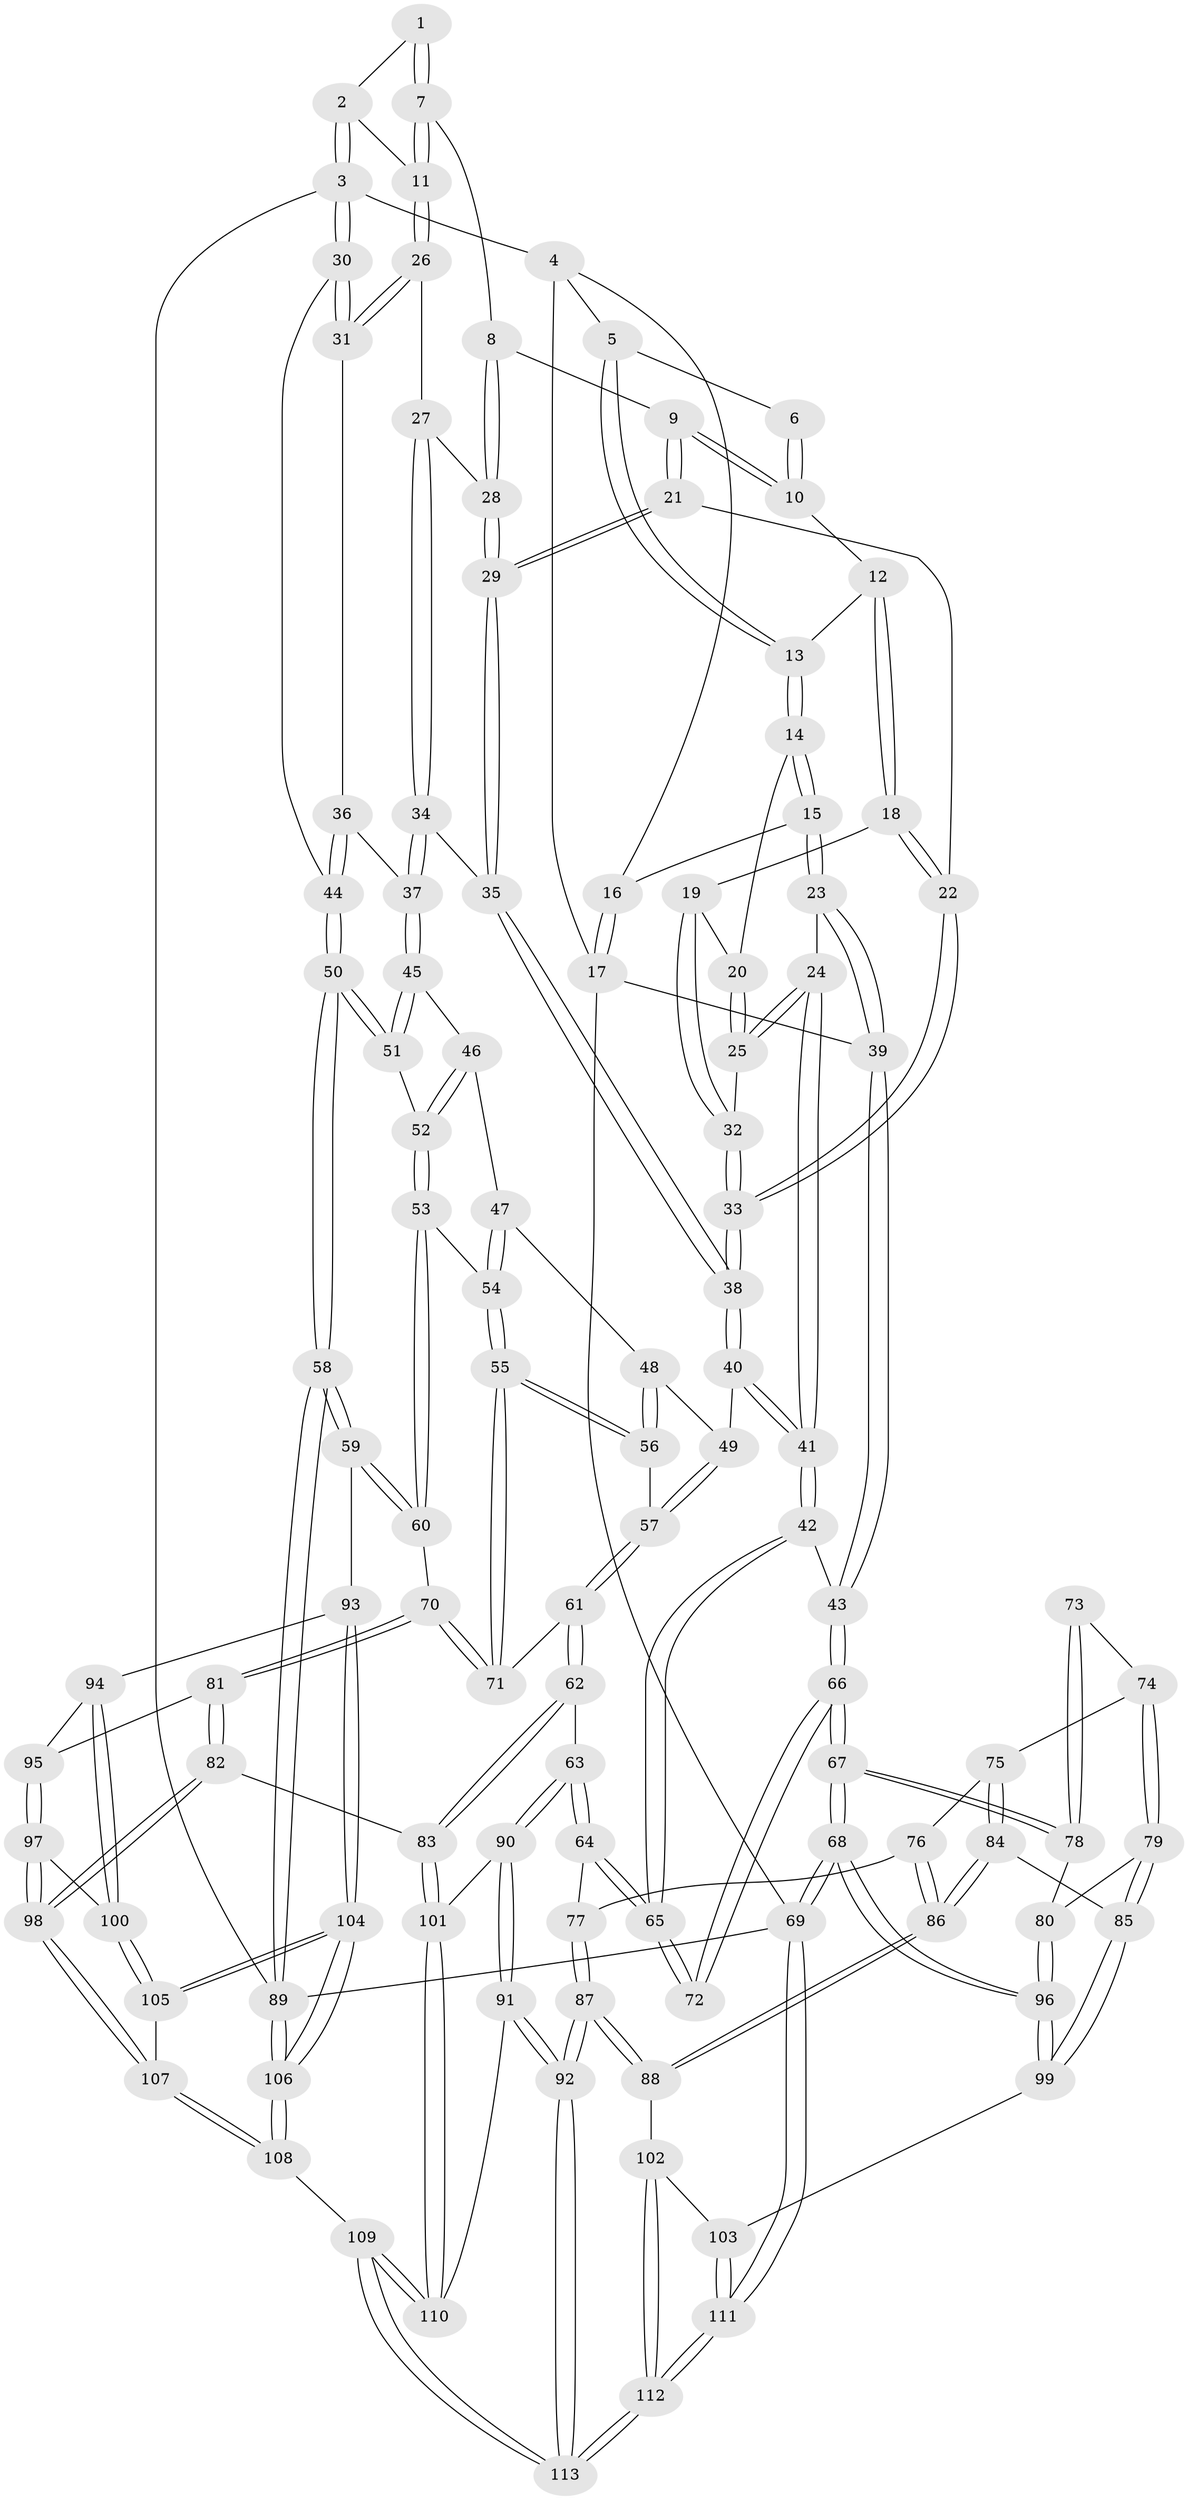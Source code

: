// coarse degree distribution, {5: 0.373134328358209, 8: 0.014925373134328358, 4: 0.3283582089552239, 6: 0.13432835820895522, 2: 0.04477611940298507, 3: 0.05970149253731343, 7: 0.04477611940298507}
// Generated by graph-tools (version 1.1) at 2025/21/03/04/25 18:21:16]
// undirected, 113 vertices, 279 edges
graph export_dot {
graph [start="1"]
  node [color=gray90,style=filled];
  1 [pos="+0.7891738230983619+0"];
  2 [pos="+0.9253919105410933+0"];
  3 [pos="+1+0"];
  4 [pos="+0.2541477665955526+0"];
  5 [pos="+0.38442928399117543+0"];
  6 [pos="+0.6739002756934074+0"];
  7 [pos="+0.7713262870897707+0"];
  8 [pos="+0.7342916009214475+0.08198783265363738"];
  9 [pos="+0.6440471052967376+0.11724412779345676"];
  10 [pos="+0.5952136096329919+0.05846187335829968"];
  11 [pos="+0.9025749903424234+0.12887783457423727"];
  12 [pos="+0.4879693249631767+0.054719733295319754"];
  13 [pos="+0.44520146863906274+0.017003407577098617"];
  14 [pos="+0.41615715737645864+0.08689127015683532"];
  15 [pos="+0.23452365701242275+0.1515186327105309"];
  16 [pos="+0.21206153190852273+0"];
  17 [pos="+0+0.3017967882419514"];
  18 [pos="+0.5363289071939792+0.1564807176096106"];
  19 [pos="+0.4740185036991115+0.17242965306451918"];
  20 [pos="+0.4141826247507614+0.10609610921553563"];
  21 [pos="+0.604927207676142+0.17041737129014928"];
  22 [pos="+0.5679502552009672+0.1819975295492327"];
  23 [pos="+0.2271619488329663+0.25449070489678544"];
  24 [pos="+0.27372979256729524+0.2828149904708713"];
  25 [pos="+0.37401394026221335+0.22377564980310877"];
  26 [pos="+0.9186673242898655+0.16169145276820057"];
  27 [pos="+0.8488143677860109+0.17136917423920192"];
  28 [pos="+0.7701842829638794+0.15138596855177858"];
  29 [pos="+0.7197683459286146+0.27910228496051576"];
  30 [pos="+1+0.09516538478191475"];
  31 [pos="+1+0.18939539716672266"];
  32 [pos="+0.4168083575251761+0.22332226183941387"];
  33 [pos="+0.5339775041600119+0.27364567934774314"];
  34 [pos="+0.8016283362734279+0.3809613790863923"];
  35 [pos="+0.7289593317029824+0.347063695266035"];
  36 [pos="+0.8489363045939656+0.38256954953477534"];
  37 [pos="+0.8136475819616162+0.38933744183402014"];
  38 [pos="+0.5560691372990324+0.39905365238921076"];
  39 [pos="+0+0.3304270048844703"];
  40 [pos="+0.49569365588366576+0.4723988978646166"];
  41 [pos="+0.38944946087331783+0.5038927883659984"];
  42 [pos="+0.3793950615518765+0.5204080175103504"];
  43 [pos="+0+0.40306425030610893"];
  44 [pos="+1+0.5346415726062482"];
  45 [pos="+0.8008128780419362+0.49845995077239985"];
  46 [pos="+0.7808756580222193+0.5290155036974927"];
  47 [pos="+0.7750419443689766+0.5374644891108793"];
  48 [pos="+0.7073115396831464+0.5616046947708342"];
  49 [pos="+0.5571077179997717+0.5198392724853118"];
  50 [pos="+1+0.5876733163949924"];
  51 [pos="+0.9336185861009977+0.5841349312683524"];
  52 [pos="+0.8865168620118085+0.6238333512996962"];
  53 [pos="+0.8551368125787833+0.6540059718217023"];
  54 [pos="+0.807501621980613+0.6461379119629342"];
  55 [pos="+0.7566516924411492+0.7114051577126073"];
  56 [pos="+0.6944516044154088+0.6432710329005311"];
  57 [pos="+0.6183457122982225+0.6717865058942915"];
  58 [pos="+1+0.6516135710202976"];
  59 [pos="+0.9590191486500192+0.755738895820324"];
  60 [pos="+0.9027973532994308+0.7248267129023249"];
  61 [pos="+0.607389386164186+0.712575767138549"];
  62 [pos="+0.5726691962288459+0.7539068679340856"];
  63 [pos="+0.4021273347867923+0.7092605888404616"];
  64 [pos="+0.3669104632877379+0.6530208150041172"];
  65 [pos="+0.353411273219235+0.5974316361721096"];
  66 [pos="+0+0.511231748495898"];
  67 [pos="+0+0.7218298990159301"];
  68 [pos="+0+1"];
  69 [pos="+0+1"];
  70 [pos="+0.7607406052193821+0.753580397690848"];
  71 [pos="+0.7545479457595055+0.7316382303190748"];
  72 [pos="+0.10652082818134782+0.6467648822806915"];
  73 [pos="+0.10674510543668887+0.6494527326015637"];
  74 [pos="+0.11222360287694824+0.6720635598425592"];
  75 [pos="+0.15949586777084143+0.772936132237727"];
  76 [pos="+0.22918006150758014+0.7714444079491526"];
  77 [pos="+0.3020795716093792+0.722189432428231"];
  78 [pos="+0.03629371397911689+0.791317105969923"];
  79 [pos="+0.08094132369598186+0.8169995585117295"];
  80 [pos="+0.05421403205378223+0.8132709525486665"];
  81 [pos="+0.7599341477029831+0.7633393513602403"];
  82 [pos="+0.656507705789516+0.8384000547411046"];
  83 [pos="+0.6162107642581444+0.8434893696902404"];
  84 [pos="+0.1570845994954772+0.7870357171681628"];
  85 [pos="+0.09488740568764545+0.828308133584899"];
  86 [pos="+0.20679214440043703+0.8884659395993831"];
  87 [pos="+0.23019752500868085+0.9108514556412509"];
  88 [pos="+0.20990560985802853+0.9035177428945906"];
  89 [pos="+1+1"];
  90 [pos="+0.40106883972169693+0.7538703714081277"];
  91 [pos="+0.3756316808031537+0.9150215519369541"];
  92 [pos="+0.3250520580845556+0.9720847495006033"];
  93 [pos="+0.9272562490730434+0.8047737429281314"];
  94 [pos="+0.878437078113847+0.8143447535399727"];
  95 [pos="+0.7756410427818613+0.7835037097972679"];
  96 [pos="+0+0.9371135581381135"];
  97 [pos="+0.7872310997560817+0.85593861130446"];
  98 [pos="+0.7562332192231006+0.9140154951171252"];
  99 [pos="+0.11414405299695699+0.9008295654352401"];
  100 [pos="+0.8376202724344312+0.8673960948323662"];
  101 [pos="+0.5802884492856872+0.9182113284781522"];
  102 [pos="+0.18051555410982623+0.909659317468802"];
  103 [pos="+0.1320766124601215+0.9084955920386092"];
  104 [pos="+0.9370337903503229+0.9596842567281666"];
  105 [pos="+0.8545573888795639+0.9079790724810629"];
  106 [pos="+1+1"];
  107 [pos="+0.7588823747418053+0.9262405586272512"];
  108 [pos="+0.7078895754813089+1"];
  109 [pos="+0.6845039469770746+1"];
  110 [pos="+0.5760003022388159+0.9326808707242902"];
  111 [pos="+0+1"];
  112 [pos="+0.011941057583367972+1"];
  113 [pos="+0.33180650693208386+1"];
  1 -- 2;
  1 -- 7;
  1 -- 7;
  2 -- 3;
  2 -- 3;
  2 -- 11;
  3 -- 4;
  3 -- 30;
  3 -- 30;
  3 -- 89;
  4 -- 5;
  4 -- 16;
  4 -- 17;
  5 -- 6;
  5 -- 13;
  5 -- 13;
  6 -- 10;
  6 -- 10;
  7 -- 8;
  7 -- 11;
  7 -- 11;
  8 -- 9;
  8 -- 28;
  8 -- 28;
  9 -- 10;
  9 -- 10;
  9 -- 21;
  9 -- 21;
  10 -- 12;
  11 -- 26;
  11 -- 26;
  12 -- 13;
  12 -- 18;
  12 -- 18;
  13 -- 14;
  13 -- 14;
  14 -- 15;
  14 -- 15;
  14 -- 20;
  15 -- 16;
  15 -- 23;
  15 -- 23;
  16 -- 17;
  16 -- 17;
  17 -- 39;
  17 -- 69;
  18 -- 19;
  18 -- 22;
  18 -- 22;
  19 -- 20;
  19 -- 32;
  19 -- 32;
  20 -- 25;
  20 -- 25;
  21 -- 22;
  21 -- 29;
  21 -- 29;
  22 -- 33;
  22 -- 33;
  23 -- 24;
  23 -- 39;
  23 -- 39;
  24 -- 25;
  24 -- 25;
  24 -- 41;
  24 -- 41;
  25 -- 32;
  26 -- 27;
  26 -- 31;
  26 -- 31;
  27 -- 28;
  27 -- 34;
  27 -- 34;
  28 -- 29;
  28 -- 29;
  29 -- 35;
  29 -- 35;
  30 -- 31;
  30 -- 31;
  30 -- 44;
  31 -- 36;
  32 -- 33;
  32 -- 33;
  33 -- 38;
  33 -- 38;
  34 -- 35;
  34 -- 37;
  34 -- 37;
  35 -- 38;
  35 -- 38;
  36 -- 37;
  36 -- 44;
  36 -- 44;
  37 -- 45;
  37 -- 45;
  38 -- 40;
  38 -- 40;
  39 -- 43;
  39 -- 43;
  40 -- 41;
  40 -- 41;
  40 -- 49;
  41 -- 42;
  41 -- 42;
  42 -- 43;
  42 -- 65;
  42 -- 65;
  43 -- 66;
  43 -- 66;
  44 -- 50;
  44 -- 50;
  45 -- 46;
  45 -- 51;
  45 -- 51;
  46 -- 47;
  46 -- 52;
  46 -- 52;
  47 -- 48;
  47 -- 54;
  47 -- 54;
  48 -- 49;
  48 -- 56;
  48 -- 56;
  49 -- 57;
  49 -- 57;
  50 -- 51;
  50 -- 51;
  50 -- 58;
  50 -- 58;
  51 -- 52;
  52 -- 53;
  52 -- 53;
  53 -- 54;
  53 -- 60;
  53 -- 60;
  54 -- 55;
  54 -- 55;
  55 -- 56;
  55 -- 56;
  55 -- 71;
  55 -- 71;
  56 -- 57;
  57 -- 61;
  57 -- 61;
  58 -- 59;
  58 -- 59;
  58 -- 89;
  58 -- 89;
  59 -- 60;
  59 -- 60;
  59 -- 93;
  60 -- 70;
  61 -- 62;
  61 -- 62;
  61 -- 71;
  62 -- 63;
  62 -- 83;
  62 -- 83;
  63 -- 64;
  63 -- 64;
  63 -- 90;
  63 -- 90;
  64 -- 65;
  64 -- 65;
  64 -- 77;
  65 -- 72;
  65 -- 72;
  66 -- 67;
  66 -- 67;
  66 -- 72;
  66 -- 72;
  67 -- 68;
  67 -- 68;
  67 -- 78;
  67 -- 78;
  68 -- 69;
  68 -- 69;
  68 -- 96;
  68 -- 96;
  69 -- 111;
  69 -- 111;
  69 -- 89;
  70 -- 71;
  70 -- 71;
  70 -- 81;
  70 -- 81;
  73 -- 74;
  73 -- 78;
  73 -- 78;
  74 -- 75;
  74 -- 79;
  74 -- 79;
  75 -- 76;
  75 -- 84;
  75 -- 84;
  76 -- 77;
  76 -- 86;
  76 -- 86;
  77 -- 87;
  77 -- 87;
  78 -- 80;
  79 -- 80;
  79 -- 85;
  79 -- 85;
  80 -- 96;
  80 -- 96;
  81 -- 82;
  81 -- 82;
  81 -- 95;
  82 -- 83;
  82 -- 98;
  82 -- 98;
  83 -- 101;
  83 -- 101;
  84 -- 85;
  84 -- 86;
  84 -- 86;
  85 -- 99;
  85 -- 99;
  86 -- 88;
  86 -- 88;
  87 -- 88;
  87 -- 88;
  87 -- 92;
  87 -- 92;
  88 -- 102;
  89 -- 106;
  89 -- 106;
  90 -- 91;
  90 -- 91;
  90 -- 101;
  91 -- 92;
  91 -- 92;
  91 -- 110;
  92 -- 113;
  92 -- 113;
  93 -- 94;
  93 -- 104;
  93 -- 104;
  94 -- 95;
  94 -- 100;
  94 -- 100;
  95 -- 97;
  95 -- 97;
  96 -- 99;
  96 -- 99;
  97 -- 98;
  97 -- 98;
  97 -- 100;
  98 -- 107;
  98 -- 107;
  99 -- 103;
  100 -- 105;
  100 -- 105;
  101 -- 110;
  101 -- 110;
  102 -- 103;
  102 -- 112;
  102 -- 112;
  103 -- 111;
  103 -- 111;
  104 -- 105;
  104 -- 105;
  104 -- 106;
  104 -- 106;
  105 -- 107;
  106 -- 108;
  106 -- 108;
  107 -- 108;
  107 -- 108;
  108 -- 109;
  109 -- 110;
  109 -- 110;
  109 -- 113;
  109 -- 113;
  111 -- 112;
  111 -- 112;
  112 -- 113;
  112 -- 113;
}
